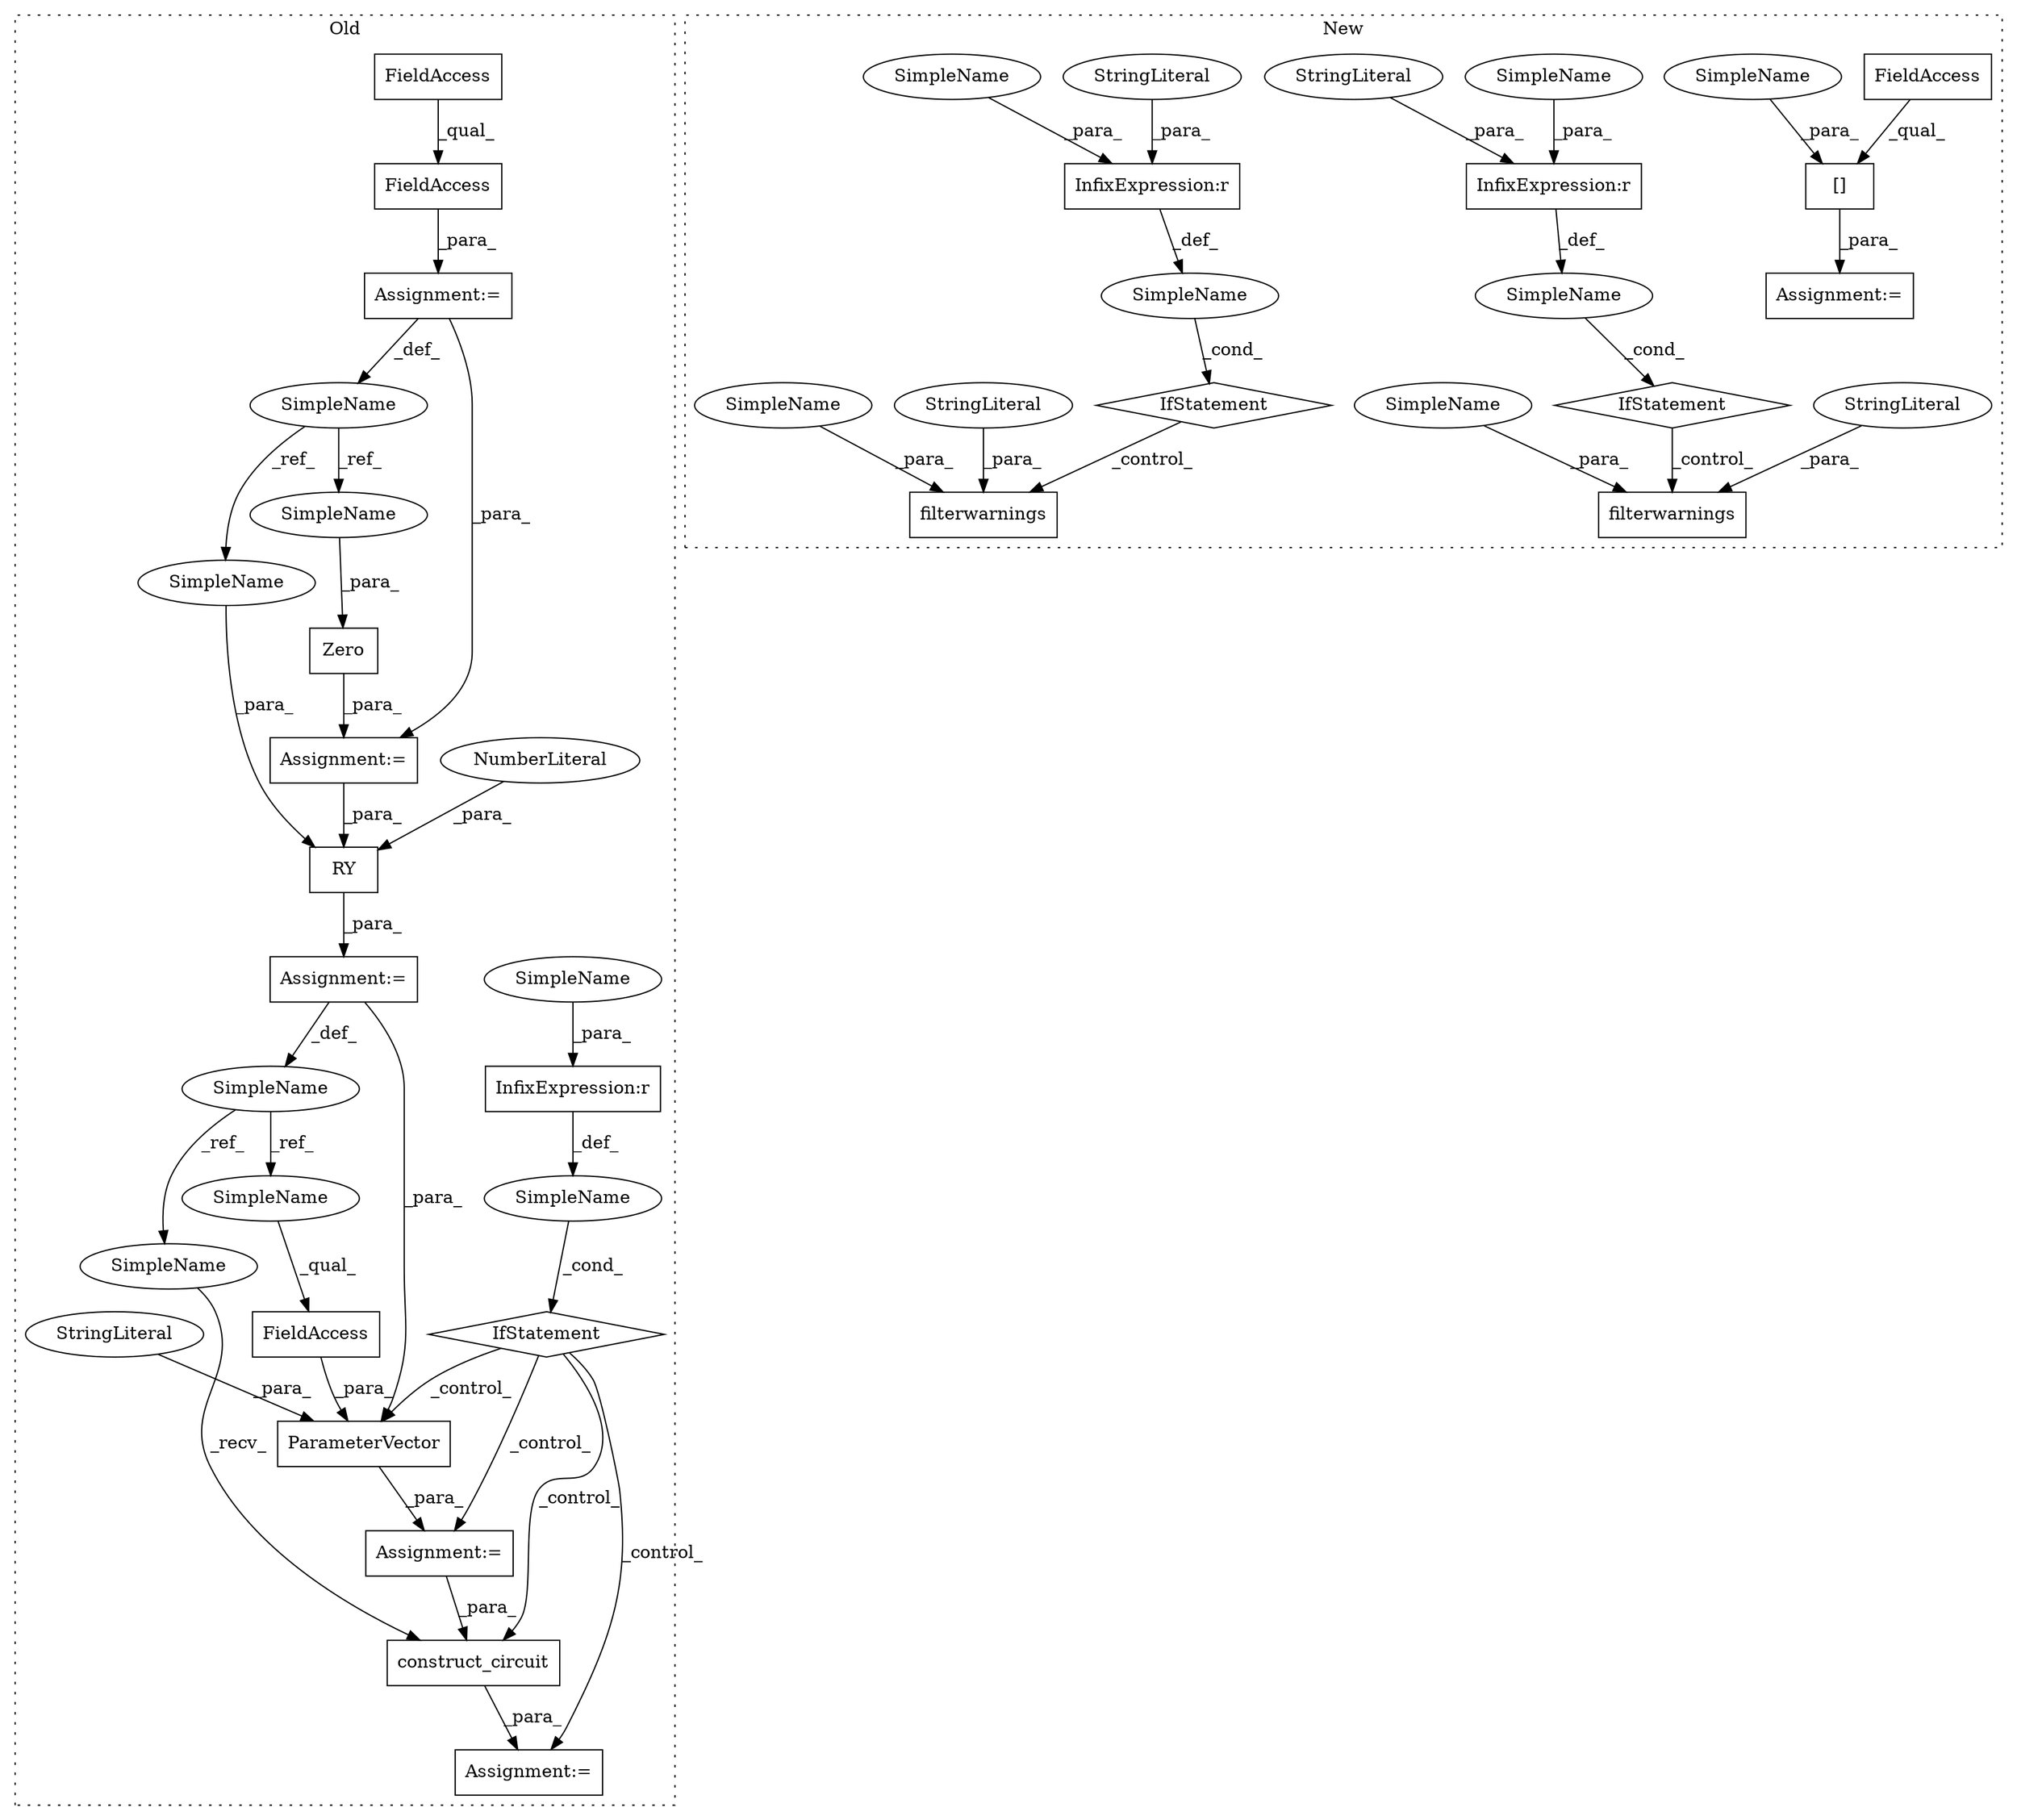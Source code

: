 digraph G {
subgraph cluster0 {
1 [label="Zero" a="32" s="6755,6770" l="5,1" shape="box"];
4 [label="FieldAccess" a="22" s="6891" l="23" shape="box"];
5 [label="ParameterVector" a="32" s="6871,6914" l="16,1" shape="box"];
6 [label="InfixExpression:r" a="27" s="6836" l="4" shape="box"];
7 [label="SimpleName" a="42" s="" l="" shape="ellipse"];
8 [label="IfStatement" a="25" s="6819,6854" l="4,2" shape="diamond"];
9 [label="RY" a="32" s="6786,6812" l="3,1" shape="box"];
10 [label="NumberLiteral" a="34" s="6800" l="1" shape="ellipse"];
13 [label="SimpleName" a="42" s="6777" l="8" shape="ellipse"];
14 [label="construct_circuit" a="32" s="6941,6965" l="18,1" shape="box"];
21 [label="SimpleName" a="42" s="6703" l="10" shape="ellipse"];
22 [label="Assignment:=" a="7" s="6870" l="1" shape="box"];
23 [label="Assignment:=" a="7" s="6785" l="1" shape="box"];
24 [label="Assignment:=" a="7" s="6713" l="1" shape="box"];
25 [label="FieldAccess" a="22" s="6714" l="24" shape="box"];
26 [label="FieldAccess" a="22" s="6714" l="13" shape="box"];
28 [label="Assignment:=" a="7" s="6754" l="1" shape="box"];
32 [label="StringLiteral" a="45" s="6887" l="3" shape="ellipse"];
34 [label="Assignment:=" a="7" s="6931" l="1" shape="box"];
35 [label="SimpleName" a="42" s="6789" l="10" shape="ellipse"];
36 [label="SimpleName" a="42" s="6760" l="10" shape="ellipse"];
37 [label="SimpleName" a="42" s="6823" l="13" shape="ellipse"];
38 [label="SimpleName" a="42" s="6932" l="8" shape="ellipse"];
39 [label="SimpleName" a="42" s="6891" l="8" shape="ellipse"];
label = "Old";
style="dotted";
}
subgraph cluster1 {
2 [label="[]" a="2" s="6666,6691" l="21,1" shape="box"];
3 [label="FieldAccess" a="22" s="6666" l="20" shape="box"];
11 [label="InfixExpression:r" a="27" s="6706" l="4" shape="box"];
12 [label="InfixExpression:r" a="27" s="6854" l="4" shape="box"];
15 [label="IfStatement" a="25" s="6846,6867" l="4,2" shape="diamond"];
16 [label="SimpleName" a="42" s="" l="" shape="ellipse"];
17 [label="filterwarnings" a="32" s="6886,6928" l="15,1" shape="box"];
18 [label="filterwarnings" a="32" s="6738,6780" l="15,1" shape="box"];
19 [label="SimpleName" a="42" s="" l="" shape="ellipse"];
20 [label="IfStatement" a="25" s="6698,6719" l="4,2" shape="diamond"];
27 [label="Assignment:=" a="7" s="6665" l="1" shape="box"];
29 [label="StringLiteral" a="45" s="6753" l="8" shape="ellipse"];
30 [label="StringLiteral" a="45" s="6901" l="8" shape="ellipse"];
31 [label="StringLiteral" a="45" s="6710" l="9" shape="ellipse"];
33 [label="StringLiteral" a="45" s="6858" l="9" shape="ellipse"];
40 [label="SimpleName" a="42" s="6687" l="4" shape="ellipse"];
41 [label="SimpleName" a="42" s="6702" l="4" shape="ellipse"];
42 [label="SimpleName" a="42" s="6850" l="4" shape="ellipse"];
43 [label="SimpleName" a="42" s="6762" l="18" shape="ellipse"];
44 [label="SimpleName" a="42" s="6910" l="18" shape="ellipse"];
label = "New";
style="dotted";
}
1 -> 28 [label="_para_"];
2 -> 27 [label="_para_"];
3 -> 2 [label="_qual_"];
4 -> 5 [label="_para_"];
5 -> 22 [label="_para_"];
6 -> 7 [label="_def_"];
7 -> 8 [label="_cond_"];
8 -> 22 [label="_control_"];
8 -> 14 [label="_control_"];
8 -> 34 [label="_control_"];
8 -> 5 [label="_control_"];
9 -> 23 [label="_para_"];
10 -> 9 [label="_para_"];
11 -> 19 [label="_def_"];
12 -> 16 [label="_def_"];
13 -> 39 [label="_ref_"];
13 -> 38 [label="_ref_"];
14 -> 34 [label="_para_"];
15 -> 17 [label="_control_"];
16 -> 15 [label="_cond_"];
19 -> 20 [label="_cond_"];
20 -> 18 [label="_control_"];
21 -> 36 [label="_ref_"];
21 -> 35 [label="_ref_"];
22 -> 14 [label="_para_"];
23 -> 5 [label="_para_"];
23 -> 13 [label="_def_"];
24 -> 28 [label="_para_"];
24 -> 21 [label="_def_"];
25 -> 24 [label="_para_"];
26 -> 25 [label="_qual_"];
28 -> 9 [label="_para_"];
29 -> 18 [label="_para_"];
30 -> 17 [label="_para_"];
31 -> 11 [label="_para_"];
32 -> 5 [label="_para_"];
33 -> 12 [label="_para_"];
35 -> 9 [label="_para_"];
36 -> 1 [label="_para_"];
37 -> 6 [label="_para_"];
38 -> 14 [label="_recv_"];
39 -> 4 [label="_qual_"];
40 -> 2 [label="_para_"];
41 -> 11 [label="_para_"];
42 -> 12 [label="_para_"];
43 -> 18 [label="_para_"];
44 -> 17 [label="_para_"];
}